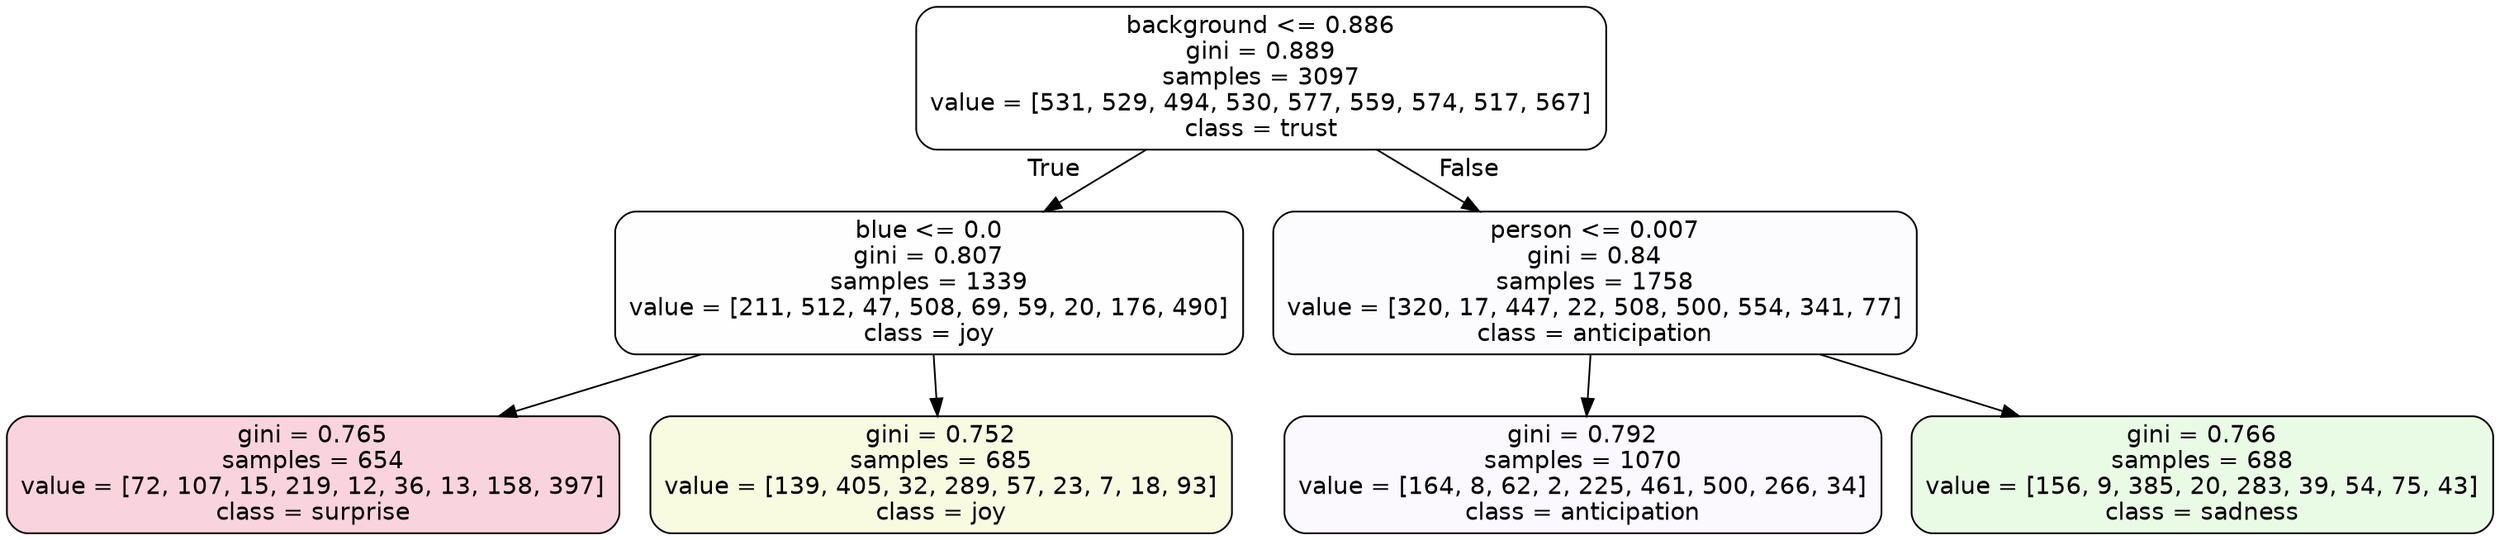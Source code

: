 digraph Tree {
node [shape=box, style="filled, rounded", color="black", fontname=helvetica] ;
edge [fontname=helvetica] ;
0 [label="background <= 0.886\ngini = 0.889\nsamples = 3097\nvalue = [531, 529, 494, 530, 577, 559, 574, 517, 567]\nclass = trust", fillcolor="#39d7e500"] ;
1 [label="blue <= 0.0\ngini = 0.807\nsamples = 1339\nvalue = [211, 512, 47, 508, 69, 59, 20, 176, 490]\nclass = joy", fillcolor="#d7e53901"] ;
0 -> 1 [labeldistance=2.5, labelangle=45, headlabel="True"] ;
2 [label="gini = 0.765\nsamples = 654\nvalue = [72, 107, 15, 219, 12, 36, 13, 158, 397]\nclass = surprise", fillcolor="#e5396438"] ;
1 -> 2 ;
3 [label="gini = 0.752\nsamples = 685\nvalue = [139, 405, 32, 289, 57, 23, 7, 18, 93]\nclass = joy", fillcolor="#d7e53926"] ;
1 -> 3 ;
4 [label="person <= 0.007\ngini = 0.84\nsamples = 1758\nvalue = [320, 17, 447, 22, 508, 500, 554, 341, 77]\nclass = anticipation", fillcolor="#8139e505"] ;
0 -> 4 [labeldistance=2.5, labelangle=-45, headlabel="False"] ;
5 [label="gini = 0.792\nsamples = 1070\nvalue = [164, 8, 62, 2, 225, 461, 500, 266, 34]\nclass = anticipation", fillcolor="#8139e508"] ;
4 -> 5 ;
6 [label="gini = 0.766\nsamples = 688\nvalue = [156, 9, 385, 20, 283, 39, 54, 75, 43]\nclass = sadness", fillcolor="#64e53921"] ;
4 -> 6 ;
}